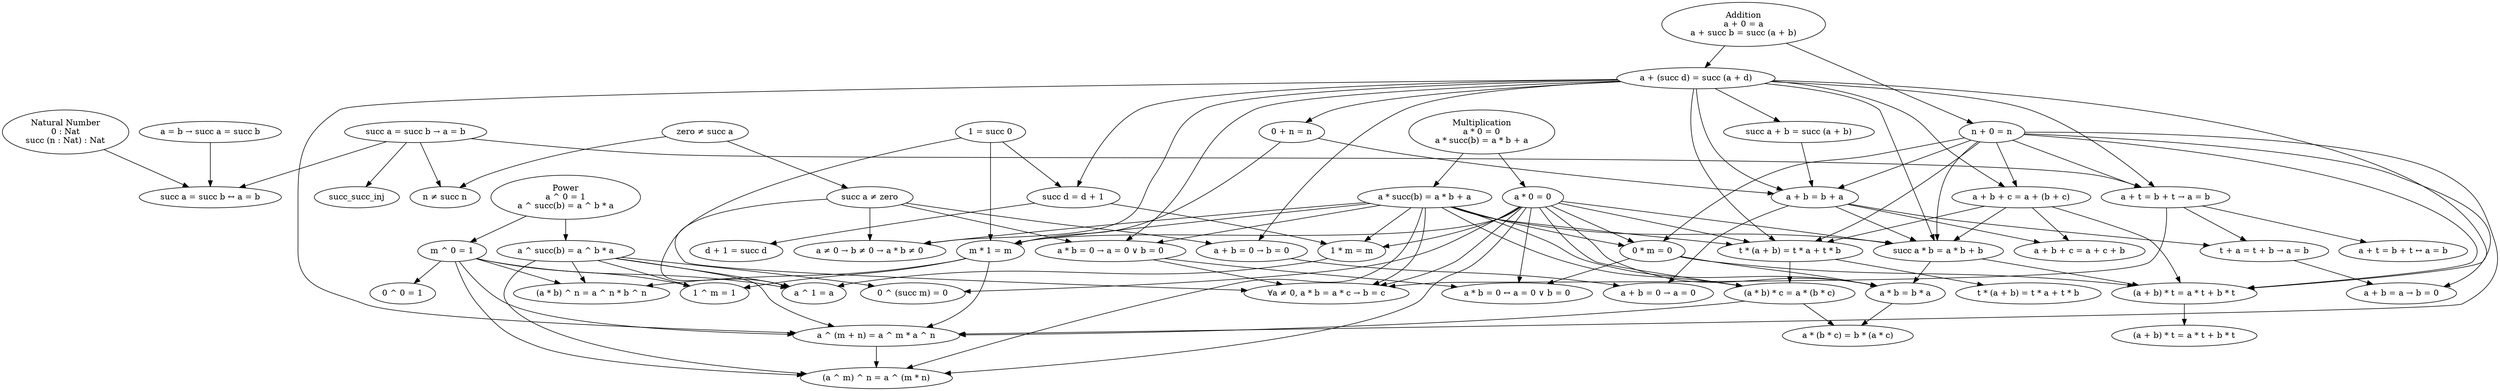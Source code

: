 digraph theorem_dep {
    // Addition
    Nat [label="Natural Number\n0 : Nat\nsucc (n : Nat) : Nat", comment="Axiom 1,2"]

    Nat_Add [label="Addition\na + 0 = a\na + succ b = succ (a + b)"]
    add_zero[label="n + 0 = n"]
    add_succ[label="a + (succ d) = succ (a + d)"]
    Nat_Add -> {add_zero; add_succ}

    zero_add[label="0 + n = n"]
    succ_add[label="succ a + b = succ (a + b)"]
    add_succ -> {zero_add; succ_add}

    add_assoc[label="a + b + c = a + (b + c)"]
    {add_zero; add_succ} -> add_assoc

    add_comm[label="a + b = b + a"]
    {
        add_zero;
        zero_add;
        add_succ;
        succ_add
    } -> add_comm

    one_eq_succ_zero[label="1 = succ 0"]
    succ_eq_add_one[label="succ d = d + 1"]
    {one_eq_succ_zero; add_succ} -> succ_eq_add_one

    add_right_comm[label="a + b + c = a + c + b"]
    {add_assoc; add_comm} -> add_right_comm

    succ_inj[label="succ a = succ b → a = b", comment="Axiom 4"]
    succ_inj -> succ_succ_inj

    succ_eq_succ_of_eq[label="a = b → succ a = succ b"]

    succ_eq_succ_iff[label="succ a = succ b ↔ a = b"]
    {
        Nat;
        succ_eq_succ_of_eq;
        succ_inj
    } -> succ_eq_succ_iff

    add_right_cancel[label="a + t = b + t → a = b"]
    {add_zero; add_succ; succ_inj} -> add_right_cancel

    add_left_cancel [label="t + a = t + b → a = b"]
    {add_comm; add_right_cancel} -> add_left_cancel

    add_right_cancel_iff[label="a + t = b + t ↔ a = b"]
    add_right_cancel -> add_right_cancel_iff

    eq_zero_of_add_right_eq_self[label="a + b = a → b = 0"]
    {add_left_cancel; add_zero} -> eq_zero_of_add_right_eq_self

    zero_ne_succ[label="zero ≠ succ a", comment="Axiom 3"]
    succ_ne_zero[label="succ a ≠ zero"]
    zero_ne_succ -> succ_ne_zero

    add_left_eq_zero[label="a + b = 0 → b = 0"]
    {add_succ; succ_ne_zero} -> add_left_eq_zero

    add_right_eq_zero[label="a + b = 0 → a = 0"]
    {add_comm; add_left_eq_zero} -> add_right_eq_zero

    add_one_eq_succ[label="d + 1 = succ d"]
    succ_eq_add_one -> add_one_eq_succ

    ne_succ_self[label="n ≠ succ n"]
    {zero_ne_succ; succ_inj} -> ne_succ_self


    // Multiplication
    Nat_Mul [label="Multiplication\na * 0 = 0\na * succ(b) = a * b + a"]
    mul_zero [label="a * 0 = 0"]
    mul_succ [label="a * succ(b) = a * b + a"]

    Nat_Mul -> {mul_zero; mul_succ}
    zero_mul [label="0 * m = 0"]
    {mul_zero; mul_succ; add_zero} -> zero_mul

    mul_one [label="m * 1 = m"]
    {
        one_eq_succ_zero; mul_succ;
        mul_zero;zero_add
    } -> mul_one

    one_mul [label="1 * m = m"]
    {
        mul_zero;
        mul_succ;
        succ_eq_add_one;
    } -> one_mul

    mul_add [label="t * (a + b) = t * a + t * b"]
    {
        add_zero;
        mul_zero;
        add_succ;
        mul_succ;
        add_assoc;
    } -> mul_add
    mul_add -> left_distrib
    left_distrib[label="t * (a + b) = t * a + t * b"]

    mul_assoc [label="(a * b) * c = a * (b * c)"]
    {
        mul_zero;
        mul_succ;
        mul_add;
    } -> mul_assoc

    succ_mul [label="succ a * b = a * b + b"]
    {
        mul_zero;
        add_zero;
        mul_succ;
        add_succ;
        add_assoc;
        add_comm
    } -> succ_mul

    add_mul [label="(a + b) * t = a * t + b * t"]
    {
        zero_mul;
        add_zero;
        add_succ;
        succ_mul;
        add_assoc;
    } -> add_mul
    add_mul -> right_distrib
    right_distrib [label="(a + b) * t = a * t + b * t"]

    mul_comm [label="a * b = b * a"]
    {
        zero_mul;
        mul_zero;
        succ_mul;
        mul_succ;
    } -> mul_comm

    mul_left_comm [label="a * (b * c) = b * (a * c)"]
    {
        mul_assoc;
        mul_comm;
    } -> mul_left_comm

    mul_pos [label="a ≠ 0 → b ≠ 0 → a * b ≠ 0"]
    {
        mul_succ;
        add_succ;
        succ_ne_zero;
    } -> mul_pos

    eq_zero_or_eq_zero_of_mul_eq_zero [label="a * b = 0 → a = 0 ∨ b = 0"]
    {
        mul_succ;
        add_succ;
        succ_ne_zero;
    } -> eq_zero_or_eq_zero_of_mul_eq_zero

    mul_eq_zero_iff [label="a * b = 0 ↔ a = 0 ∨ b = 0"]
    {
        eq_zero_or_eq_zero_of_mul_eq_zero;
        zero_mul;
        mul_zero;
    } -> mul_eq_zero_iff

    mul_left_cancel [label="∀a ≠ 0, a * b = a * c → b = c"]
    {
        mul_zero;
        eq_zero_or_eq_zero_of_mul_eq_zero;
        succ_ne_zero;
        mul_succ;
        add_right_cancel
    } -> mul_left_cancel

    // Power
    Nat_Pow [label="Power\na ^ 0 = 1\na ^ succ(b) = a ^ b * a"]
    pow_zero [label="m ^ 0 = 1"]
    pow_succ [label="a ^ succ(b) = a ^ b * a"]
    Nat_Pow -> {pow_zero; pow_succ}

    zero_pow_zero [label="0 ^ 0 = 1"]
    pow_zero -> zero_pow_zero

    zero_pow_succ [label="0 ^ (succ m) = 0"]
    {
        pow_succ;
        mul_zero;
    } -> zero_pow_succ

    pow_one [label="a ^ 1 = a"]
    {
        one_eq_succ_zero;
        pow_succ;
        pow_zero;
        one_mul;
    } -> pow_one

    one_pow [label="1 ^ m = 1"]
    {
        pow_zero;
        pow_succ;
        mul_one;
    } -> one_pow

    pow_add [label="a ^ (m + n) = a ^ m * a ^ n"]
    {
        add_zero;
        pow_zero;
        mul_one;
        add_succ;
        pow_succ;
        mul_assoc;
    } -> pow_add

    mul_pow [label="(a * b) ^ n = a ^ n * b ^ n"]
    {
        pow_zero;
        mul_one;
        pow_succ;
    } -> mul_pow

    pow_pow [label="(a ^ m) ^ n = a ^ (m * n)"]
    {
        mul_zero;
        pow_zero;
        pow_succ;
        mul_succ;
        pow_add;
    } -> pow_pow

    
}
